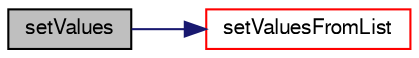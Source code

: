 digraph "setValues"
{
  bgcolor="transparent";
  edge [fontname="FreeSans",fontsize="10",labelfontname="FreeSans",labelfontsize="10"];
  node [fontname="FreeSans",fontsize="10",shape=record];
  rankdir="LR";
  Node2402 [label="setValues",height=0.2,width=0.4,color="black", fillcolor="grey75", style="filled", fontcolor="black"];
  Node2402 -> Node2403 [color="midnightblue",fontsize="10",style="solid",fontname="FreeSans"];
  Node2403 [label="setValuesFromList",height=0.2,width=0.4,color="red",URL="$a22358.html#ae2373f8bf20e55920fbe1157213a9858",tooltip="Set solution in given cells to the specified values. "];
}
